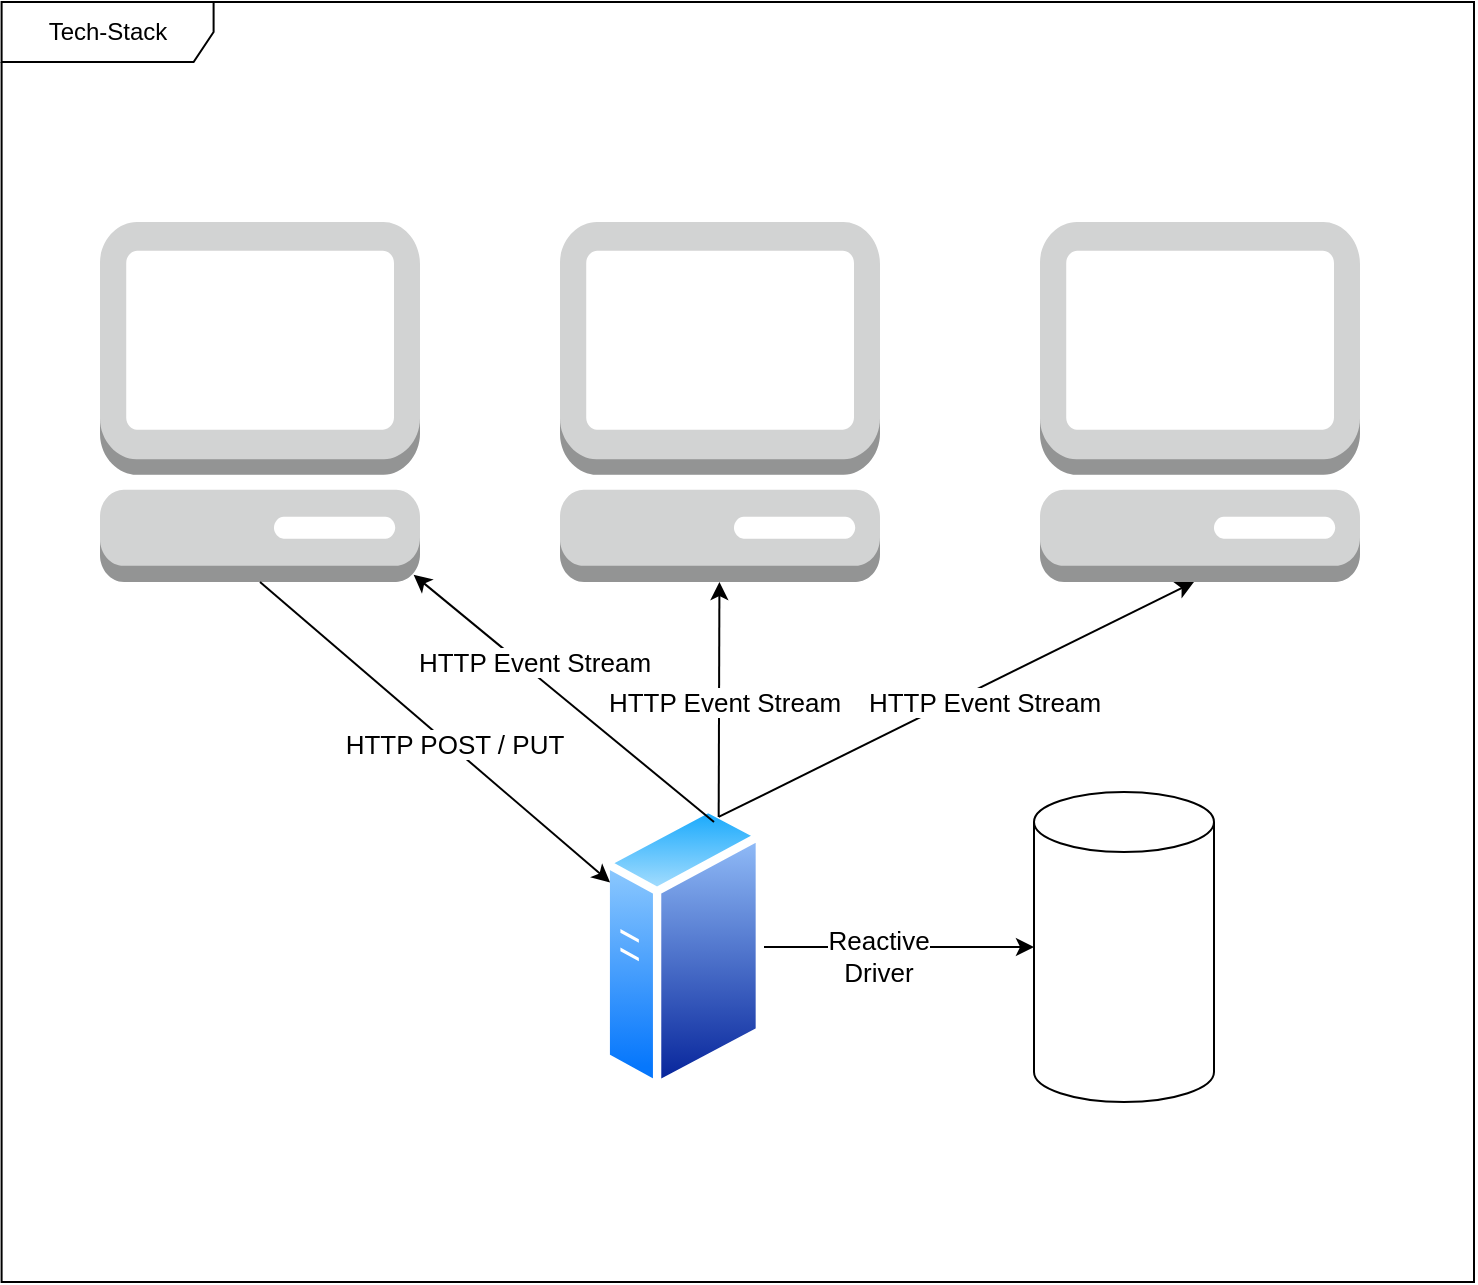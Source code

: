 <mxfile version="14.9.6" type="device"><diagram id="RLdDBE0dqX2cngNcov5q" name="Page-1"><mxGraphModel dx="1550" dy="836" grid="1" gridSize="10" guides="1" tooltips="1" connect="1" arrows="1" fold="1" page="1" pageScale="1" pageWidth="850" pageHeight="1100" math="0" shadow="0"><root><mxCell id="0"/><mxCell id="1" parent="0"/><mxCell id="nAqoefH2wzpILfXwf2Jp-1" value="Tech-Stack" style="shape=umlFrame;whiteSpace=wrap;html=1;width=106;height=30;" vertex="1" parent="1"><mxGeometry x="53.8" y="60" width="736.2" height="640" as="geometry"/></mxCell><mxCell id="nAqoefH2wzpILfXwf2Jp-2" value="" style="outlineConnect=0;dashed=0;verticalLabelPosition=bottom;verticalAlign=top;align=center;html=1;shape=mxgraph.aws3.management_console;fillColor=#D2D3D3;gradientColor=none;" vertex="1" parent="1"><mxGeometry x="103" y="170" width="160" height="180" as="geometry"/></mxCell><mxCell id="nAqoefH2wzpILfXwf2Jp-3" value="" style="shape=image;verticalLabelPosition=bottom;labelBackgroundColor=#ffffff;verticalAlign=top;aspect=fixed;imageAspect=0;image=https://upload.wikimedia.org/wikipedia/commons/thumb/a/a7/React-icon.svg/539px-React-icon.svg.png;" vertex="1" parent="1"><mxGeometry x="133" y="183" width="103.54" height="90" as="geometry"/></mxCell><mxCell id="nAqoefH2wzpILfXwf2Jp-4" value="" style="outlineConnect=0;dashed=0;verticalLabelPosition=bottom;verticalAlign=top;align=center;html=1;shape=mxgraph.aws3.management_console;fillColor=#D2D3D3;gradientColor=none;" vertex="1" parent="1"><mxGeometry x="333" y="170" width="160" height="180" as="geometry"/></mxCell><mxCell id="nAqoefH2wzpILfXwf2Jp-5" value="" style="shape=image;verticalLabelPosition=bottom;labelBackgroundColor=#ffffff;verticalAlign=top;aspect=fixed;imageAspect=0;image=https://upload.wikimedia.org/wikipedia/commons/thumb/a/a7/React-icon.svg/539px-React-icon.svg.png;" vertex="1" parent="1"><mxGeometry x="363" y="183" width="103.54" height="90" as="geometry"/></mxCell><mxCell id="nAqoefH2wzpILfXwf2Jp-6" value="" style="outlineConnect=0;dashed=0;verticalLabelPosition=bottom;verticalAlign=top;align=center;html=1;shape=mxgraph.aws3.management_console;fillColor=#D2D3D3;gradientColor=none;" vertex="1" parent="1"><mxGeometry x="573" y="170" width="160" height="180" as="geometry"/></mxCell><mxCell id="nAqoefH2wzpILfXwf2Jp-7" value="" style="shape=image;verticalLabelPosition=bottom;labelBackgroundColor=#ffffff;verticalAlign=top;aspect=fixed;imageAspect=0;image=https://upload.wikimedia.org/wikipedia/commons/thumb/a/a7/React-icon.svg/539px-React-icon.svg.png;" vertex="1" parent="1"><mxGeometry x="603" y="183" width="103.54" height="90" as="geometry"/></mxCell><mxCell id="nAqoefH2wzpILfXwf2Jp-8" value="" style="shape=image;verticalLabelPosition=bottom;labelBackgroundColor=#ffffff;verticalAlign=top;aspect=fixed;imageAspect=0;image=https://logo-logos.com/wp-content/uploads/2016/10/Kotlin_logo_image_picture.png;" vertex="1" parent="1"><mxGeometry x="63.04" y="527.5" width="275.76" height="70" as="geometry"/></mxCell><mxCell id="nAqoefH2wzpILfXwf2Jp-9" value="" style="shape=image;verticalLabelPosition=bottom;labelBackgroundColor=#ffffff;verticalAlign=top;aspect=fixed;imageAspect=0;image=https://upload.wikimedia.org/wikipedia/commons/thumb/4/44/Spring_Framework_Logo_2018.svg/800px-Spring_Framework_Logo_2018.svg.png;" vertex="1" parent="1"><mxGeometry x="84.5" y="467.5" width="232.84" height="60" as="geometry"/></mxCell><mxCell id="nAqoefH2wzpILfXwf2Jp-28" style="edgeStyle=orthogonalEdgeStyle;rounded=0;orthogonalLoop=1;jettySize=auto;html=1;exitX=1;exitY=0.5;exitDx=0;exitDy=0;entryX=0;entryY=0.5;entryDx=0;entryDy=0;entryPerimeter=0;fontSize=13;" edge="1" parent="1" source="nAqoefH2wzpILfXwf2Jp-10" target="nAqoefH2wzpILfXwf2Jp-11"><mxGeometry relative="1" as="geometry"/></mxCell><mxCell id="nAqoefH2wzpILfXwf2Jp-29" value="Reactive &lt;br&gt;Driver" style="edgeLabel;html=1;align=center;verticalAlign=middle;resizable=0;points=[];fontSize=13;" vertex="1" connectable="0" parent="nAqoefH2wzpILfXwf2Jp-28"><mxGeometry x="-0.156" y="-3" relative="1" as="geometry"><mxPoint y="1" as="offset"/></mxGeometry></mxCell><mxCell id="nAqoefH2wzpILfXwf2Jp-10" value="" style="aspect=fixed;perimeter=ellipsePerimeter;html=1;align=center;shadow=0;dashed=0;spacingTop=3;image;image=img/lib/active_directory/generic_server.svg;" vertex="1" parent="1"><mxGeometry x="353.8" y="460" width="81.2" height="145" as="geometry"/></mxCell><mxCell id="nAqoefH2wzpILfXwf2Jp-11" value="" style="shape=cylinder3;whiteSpace=wrap;html=1;boundedLbl=1;backgroundOutline=1;size=15;" vertex="1" parent="1"><mxGeometry x="570" y="455" width="90" height="155" as="geometry"/></mxCell><mxCell id="nAqoefH2wzpILfXwf2Jp-12" value="" style="shape=image;verticalLabelPosition=bottom;labelBackgroundColor=#ffffff;verticalAlign=top;aspect=fixed;imageAspect=0;image=https://upload.wikimedia.org/wikipedia/commons/thumb/9/93/MongoDB_Logo.svg/2560px-MongoDB_Logo.svg.png;rotation=0;" vertex="1" parent="1"><mxGeometry x="505" y="610" width="220" height="59.23" as="geometry"/></mxCell><mxCell id="nAqoefH2wzpILfXwf2Jp-13" value="HTTP POST / PUT" style="endArrow=classic;html=1;exitX=0.5;exitY=1;exitDx=0;exitDy=0;exitPerimeter=0;entryX=0;entryY=0.25;entryDx=0;entryDy=0;fontSize=13;" edge="1" parent="1" source="nAqoefH2wzpILfXwf2Jp-2" target="nAqoefH2wzpILfXwf2Jp-10"><mxGeometry x="0.091" y="2" width="50" height="50" relative="1" as="geometry"><mxPoint x="400" y="450" as="sourcePoint"/><mxPoint x="450" y="400" as="targetPoint"/><mxPoint as="offset"/></mxGeometry></mxCell><mxCell id="nAqoefH2wzpILfXwf2Jp-21" value="" style="endArrow=classic;html=1;fontSize=13;exitX=0.75;exitY=0;exitDx=0;exitDy=0;" edge="1" parent="1" source="nAqoefH2wzpILfXwf2Jp-10" target="nAqoefH2wzpILfXwf2Jp-4"><mxGeometry width="50" height="50" relative="1" as="geometry"><mxPoint x="400" y="450" as="sourcePoint"/><mxPoint x="450" y="400" as="targetPoint"/></mxGeometry></mxCell><mxCell id="nAqoefH2wzpILfXwf2Jp-26" value="&lt;div&gt;HTTP Event Stream&lt;/div&gt;" style="edgeLabel;html=1;align=center;verticalAlign=middle;resizable=0;points=[];fontSize=13;" vertex="1" connectable="0" parent="nAqoefH2wzpILfXwf2Jp-21"><mxGeometry x="0.32" y="-4" relative="1" as="geometry"><mxPoint x="-2" y="20" as="offset"/></mxGeometry></mxCell><mxCell id="nAqoefH2wzpILfXwf2Jp-23" value="" style="endArrow=classic;html=1;fontSize=13;exitX=0.75;exitY=0;exitDx=0;exitDy=0;" edge="1" parent="1" source="nAqoefH2wzpILfXwf2Jp-10"><mxGeometry width="50" height="50" relative="1" as="geometry"><mxPoint x="443" y="455" as="sourcePoint"/><mxPoint x="650" y="350" as="targetPoint"/></mxGeometry></mxCell><mxCell id="nAqoefH2wzpILfXwf2Jp-27" value="HTTP Event Stream" style="edgeLabel;html=1;align=center;verticalAlign=middle;resizable=0;points=[];fontSize=13;" vertex="1" connectable="0" parent="nAqoefH2wzpILfXwf2Jp-23"><mxGeometry x="0.113" y="-1" relative="1" as="geometry"><mxPoint y="7" as="offset"/></mxGeometry></mxCell><mxCell id="nAqoefH2wzpILfXwf2Jp-24" value="" style="endArrow=classic;html=1;fontSize=13;entryX=0.98;entryY=0.98;entryDx=0;entryDy=0;entryPerimeter=0;" edge="1" parent="1" target="nAqoefH2wzpILfXwf2Jp-2"><mxGeometry width="50" height="50" relative="1" as="geometry"><mxPoint x="410" y="470" as="sourcePoint"/><mxPoint x="450" y="400" as="targetPoint"/></mxGeometry></mxCell><mxCell id="nAqoefH2wzpILfXwf2Jp-25" value="&lt;div&gt;HTTP Event Stream&lt;/div&gt;" style="edgeLabel;html=1;align=center;verticalAlign=middle;resizable=0;points=[];fontSize=13;" vertex="1" connectable="0" parent="nAqoefH2wzpILfXwf2Jp-24"><mxGeometry x="-0.151" y="2" relative="1" as="geometry"><mxPoint x="-25" y="-29" as="offset"/></mxGeometry></mxCell></root></mxGraphModel></diagram></mxfile>